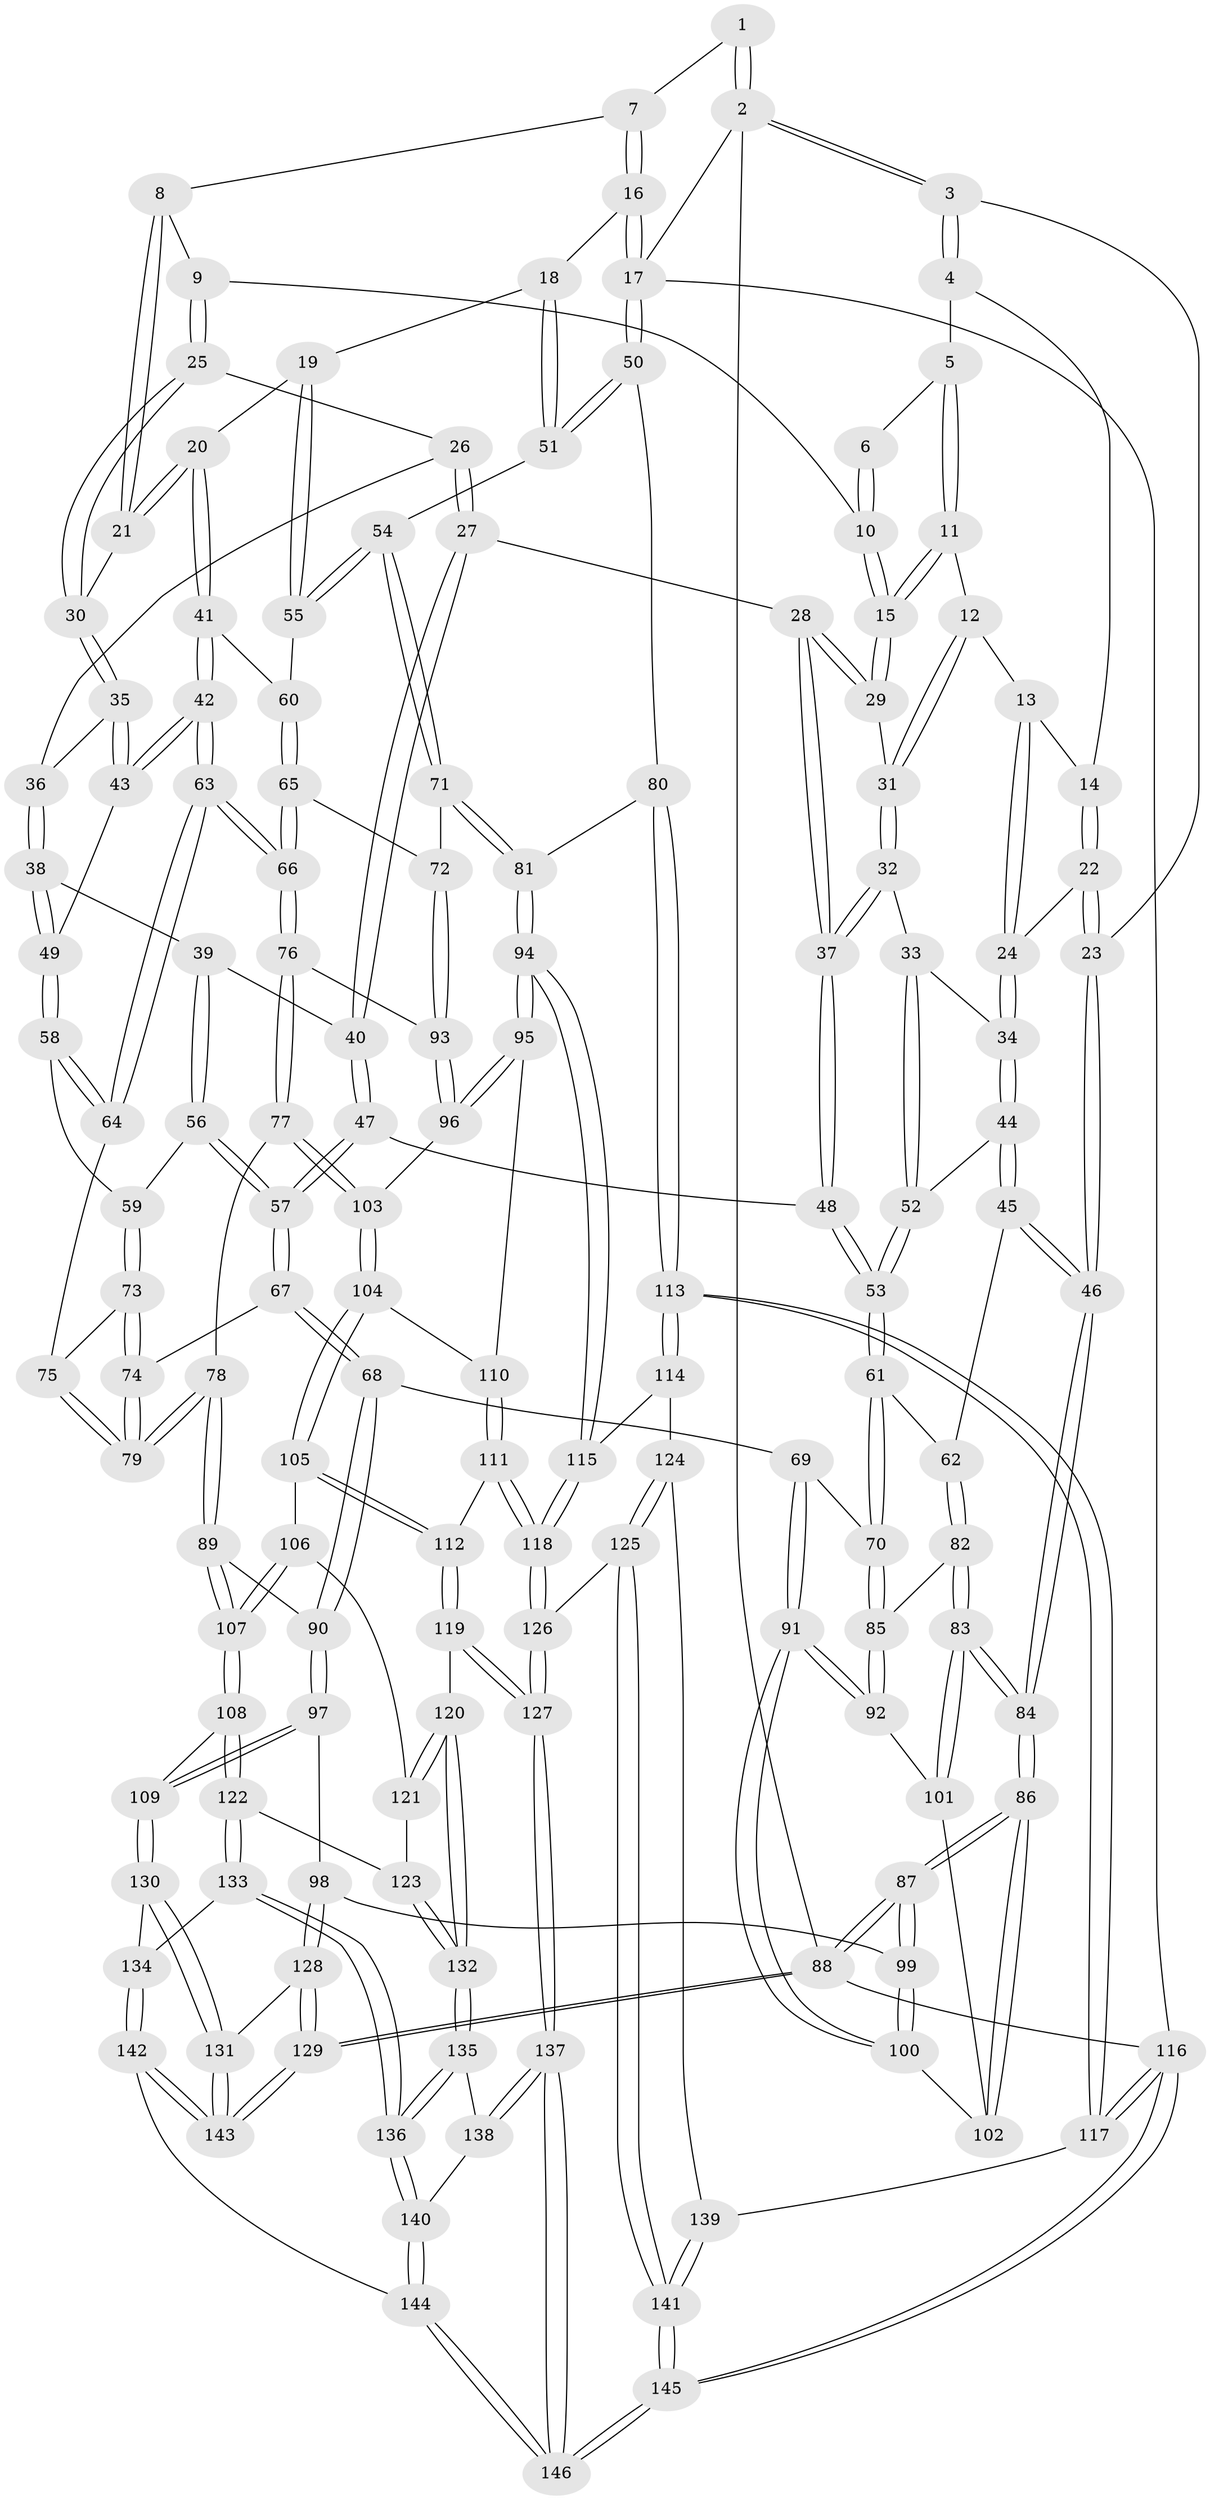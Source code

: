 // Generated by graph-tools (version 1.1) at 2025/27/03/15/25 16:27:56]
// undirected, 146 vertices, 362 edges
graph export_dot {
graph [start="1"]
  node [color=gray90,style=filled];
  1 [pos="+0.3510563942268049+0"];
  2 [pos="+0+0"];
  3 [pos="+0+0"];
  4 [pos="+0.12420844939804246+0.054915408763578276"];
  5 [pos="+0.23583001326472686+0.03683278015412607"];
  6 [pos="+0.31302562956200614+0"];
  7 [pos="+0.6305482683383904+0"];
  8 [pos="+0.6202871128092974+0"];
  9 [pos="+0.418491228751355+0.1536522247471342"];
  10 [pos="+0.3619091472365159+0.14142801887380502"];
  11 [pos="+0.2342492130378732+0.05413186148005319"];
  12 [pos="+0.19542527668858725+0.1626783175413627"];
  13 [pos="+0.14531827524209612+0.15714527192580371"];
  14 [pos="+0.12952827948555598+0.14677359733308723"];
  15 [pos="+0.32054315718224874+0.17412926070336876"];
  16 [pos="+1+0"];
  17 [pos="+1+0"];
  18 [pos="+0.8633328737166931+0.22751746942739107"];
  19 [pos="+0.8243349632240984+0.23991155041145523"];
  20 [pos="+0.7043647149482184+0.2293642516566391"];
  21 [pos="+0.6401327074887109+0.13362415974631656"];
  22 [pos="+0+0.14350867223297054"];
  23 [pos="+0+0"];
  24 [pos="+0.09221337313611679+0.2528941600335984"];
  25 [pos="+0.43233196074829816+0.18734825383753734"];
  26 [pos="+0.4260459083613605+0.209376430848285"];
  27 [pos="+0.33159162297917216+0.2541904169969521"];
  28 [pos="+0.3270168702239712+0.25033733502275707"];
  29 [pos="+0.30147836803629086+0.2050427794959858"];
  30 [pos="+0.5430566105552588+0.2113052935434908"];
  31 [pos="+0.2213239840809452+0.20269563845869543"];
  32 [pos="+0.21939523323511065+0.20702918954537547"];
  33 [pos="+0.15588189948810832+0.2796158497923447"];
  34 [pos="+0.09712549939289727+0.26489052187809564"];
  35 [pos="+0.5199907835390066+0.2642705961788467"];
  36 [pos="+0.4363636222603327+0.25178651550627534"];
  37 [pos="+0.25100630399259416+0.30954278989620965"];
  38 [pos="+0.41799461422983525+0.28940293966130975"];
  39 [pos="+0.37030766184192676+0.29700618649166577"];
  40 [pos="+0.3490565860192294+0.28596395087227383"];
  41 [pos="+0.6736818270216737+0.3284823910168568"];
  42 [pos="+0.628662299092672+0.37306022678672984"];
  43 [pos="+0.520495037503926+0.332349510691826"];
  44 [pos="+0.0424234181951736+0.33560657484582673"];
  45 [pos="+0.022568107899739304+0.35573056122001656"];
  46 [pos="+0+0.3608768680190752"];
  47 [pos="+0.2972466942517109+0.35862418203414975"];
  48 [pos="+0.23451455650741412+0.35973519221988354"];
  49 [pos="+0.4838130595850881+0.3513296614398201"];
  50 [pos="+1+0.3393315682965606"];
  51 [pos="+0.9675464056417713+0.30662048258537883"];
  52 [pos="+0.18136629485123584+0.33896127207922316"];
  53 [pos="+0.20434913481072975+0.37752901532869554"];
  54 [pos="+0.860416194064554+0.43232385791705874"];
  55 [pos="+0.8222689962737715+0.38698578938413863"];
  56 [pos="+0.390325336218094+0.3927255679881595"];
  57 [pos="+0.36120271119493846+0.41358228246851775"];
  58 [pos="+0.4647097656054051+0.3806908683020896"];
  59 [pos="+0.4514237220979826+0.38852813648306705"];
  60 [pos="+0.7448827641977519+0.3788749370380642"];
  61 [pos="+0.2011176858409121+0.38661024933197913"];
  62 [pos="+0.1260204016491559+0.4377571183770659"];
  63 [pos="+0.6255352063884203+0.4157377021907879"];
  64 [pos="+0.5172741662642836+0.4457140886219082"];
  65 [pos="+0.7495585470533+0.49399816709989486"];
  66 [pos="+0.6460479592439304+0.49470132799568"];
  67 [pos="+0.3449035178685193+0.4669188966612742"];
  68 [pos="+0.3122838440162927+0.502193251368301"];
  69 [pos="+0.3027131463413263+0.4999761414901729"];
  70 [pos="+0.2835056581204873+0.48546002711362524"];
  71 [pos="+0.8631040854656091+0.48283153099862947"];
  72 [pos="+0.7856492281572324+0.5064619276872963"];
  73 [pos="+0.4494654312235084+0.46086782532611453"];
  74 [pos="+0.4429686780218721+0.4871926561678733"];
  75 [pos="+0.5152681358442073+0.45221898899110907"];
  76 [pos="+0.6142179221187775+0.5546636287914641"];
  77 [pos="+0.5622896043085579+0.6006091881232205"];
  78 [pos="+0.5099267786849705+0.6011874503030636"];
  79 [pos="+0.5025608583720006+0.5775838604033073"];
  80 [pos="+1+0.5299595705311074"];
  81 [pos="+0.9503857958634172+0.5474047732049092"];
  82 [pos="+0.12288025543575881+0.4537924278536692"];
  83 [pos="+0+0.5173334519517736"];
  84 [pos="+0+0.5126497594268908"];
  85 [pos="+0.12681717411194315+0.5138330798975526"];
  86 [pos="+0+0.9539667754776591"];
  87 [pos="+0+1"];
  88 [pos="+0+1"];
  89 [pos="+0.5022893520654326+0.6061881874079381"];
  90 [pos="+0.32256917755152875+0.5267453295925958"];
  91 [pos="+0.1576079305555653+0.5980877570723979"];
  92 [pos="+0.12216421389648155+0.54781525829772"];
  93 [pos="+0.7614808929897352+0.6248247574099007"];
  94 [pos="+0.846687565679774+0.7057923179353603"];
  95 [pos="+0.8113195757521999+0.6857663067657228"];
  96 [pos="+0.7639551855456213+0.6314629689732224"];
  97 [pos="+0.283264416070517+0.7490471824517227"];
  98 [pos="+0.273912800633378+0.7496995042100152"];
  99 [pos="+0.21859089727229067+0.729035783041051"];
  100 [pos="+0.17712485987886614+0.6802500498522184"];
  101 [pos="+0+0.5659202596940558"];
  102 [pos="+0.055511304108379254+0.6816737553473825"];
  103 [pos="+0.6231421577653258+0.6878976452396223"];
  104 [pos="+0.6242321373639961+0.6914055975793033"];
  105 [pos="+0.6214481440263934+0.7335773320571715"];
  106 [pos="+0.590205319087486+0.7569237056519131"];
  107 [pos="+0.4270975302434992+0.7067270785875568"];
  108 [pos="+0.3768700585411707+0.761774858723653"];
  109 [pos="+0.3150612856054561+0.7578301209391477"];
  110 [pos="+0.7158708327865367+0.7149751322649324"];
  111 [pos="+0.6999714186190975+0.8207765044959604"];
  112 [pos="+0.6781217392339569+0.8156143078274292"];
  113 [pos="+1+0.8041480670946689"];
  114 [pos="+0.9134531660479072+0.7829201373360969"];
  115 [pos="+0.8570158839555639+0.7434261405869148"];
  116 [pos="+1+1"];
  117 [pos="+1+0.8953179500133415"];
  118 [pos="+0.743437668033819+0.84210974090435"];
  119 [pos="+0.5884475607424386+0.8746391505566273"];
  120 [pos="+0.5743364468197498+0.8716961662740794"];
  121 [pos="+0.5742273655766232+0.776715144463963"];
  122 [pos="+0.39525675255013837+0.7827479649451324"];
  123 [pos="+0.41041311020290283+0.790755827907608"];
  124 [pos="+0.8936738083226126+0.8933518556626374"];
  125 [pos="+0.7926187250692562+0.9418918747145449"];
  126 [pos="+0.7490000323371967+0.8921519199821891"];
  127 [pos="+0.6443329541352019+0.9604632183904337"];
  128 [pos="+0.21710189292378934+0.8847345036191673"];
  129 [pos="+0+1"];
  130 [pos="+0.31335907123565426+0.9444877671957406"];
  131 [pos="+0.280583428563986+0.9785982970655499"];
  132 [pos="+0.5248240864767034+0.8814212351758703"];
  133 [pos="+0.4019306165673964+0.9372063935411662"];
  134 [pos="+0.3851172235205097+0.9608759422328429"];
  135 [pos="+0.5217433430166052+0.8957219308380423"];
  136 [pos="+0.49728369424212127+0.9702656360958806"];
  137 [pos="+0.6400648179762999+0.9802259050797569"];
  138 [pos="+0.5729428650793501+0.9560915572310483"];
  139 [pos="+0.9366685787843906+0.9485282351213463"];
  140 [pos="+0.500893441342265+0.9864974749853092"];
  141 [pos="+0.8256008640191783+1"];
  142 [pos="+0.36791455407775564+1"];
  143 [pos="+0.21694388127717254+1"];
  144 [pos="+0.537666964997027+1"];
  145 [pos="+0.8092687627166241+1"];
  146 [pos="+0.6193261252862575+1"];
  1 -- 2;
  1 -- 2;
  1 -- 7;
  2 -- 3;
  2 -- 3;
  2 -- 17;
  2 -- 88;
  3 -- 4;
  3 -- 4;
  3 -- 23;
  4 -- 5;
  4 -- 14;
  5 -- 6;
  5 -- 11;
  5 -- 11;
  6 -- 10;
  6 -- 10;
  7 -- 8;
  7 -- 16;
  7 -- 16;
  8 -- 9;
  8 -- 21;
  8 -- 21;
  9 -- 10;
  9 -- 25;
  9 -- 25;
  10 -- 15;
  10 -- 15;
  11 -- 12;
  11 -- 15;
  11 -- 15;
  12 -- 13;
  12 -- 31;
  12 -- 31;
  13 -- 14;
  13 -- 24;
  13 -- 24;
  14 -- 22;
  14 -- 22;
  15 -- 29;
  15 -- 29;
  16 -- 17;
  16 -- 17;
  16 -- 18;
  17 -- 50;
  17 -- 50;
  17 -- 116;
  18 -- 19;
  18 -- 51;
  18 -- 51;
  19 -- 20;
  19 -- 55;
  19 -- 55;
  20 -- 21;
  20 -- 21;
  20 -- 41;
  20 -- 41;
  21 -- 30;
  22 -- 23;
  22 -- 23;
  22 -- 24;
  23 -- 46;
  23 -- 46;
  24 -- 34;
  24 -- 34;
  25 -- 26;
  25 -- 30;
  25 -- 30;
  26 -- 27;
  26 -- 27;
  26 -- 36;
  27 -- 28;
  27 -- 40;
  27 -- 40;
  28 -- 29;
  28 -- 29;
  28 -- 37;
  28 -- 37;
  29 -- 31;
  30 -- 35;
  30 -- 35;
  31 -- 32;
  31 -- 32;
  32 -- 33;
  32 -- 37;
  32 -- 37;
  33 -- 34;
  33 -- 52;
  33 -- 52;
  34 -- 44;
  34 -- 44;
  35 -- 36;
  35 -- 43;
  35 -- 43;
  36 -- 38;
  36 -- 38;
  37 -- 48;
  37 -- 48;
  38 -- 39;
  38 -- 49;
  38 -- 49;
  39 -- 40;
  39 -- 56;
  39 -- 56;
  40 -- 47;
  40 -- 47;
  41 -- 42;
  41 -- 42;
  41 -- 60;
  42 -- 43;
  42 -- 43;
  42 -- 63;
  42 -- 63;
  43 -- 49;
  44 -- 45;
  44 -- 45;
  44 -- 52;
  45 -- 46;
  45 -- 46;
  45 -- 62;
  46 -- 84;
  46 -- 84;
  47 -- 48;
  47 -- 57;
  47 -- 57;
  48 -- 53;
  48 -- 53;
  49 -- 58;
  49 -- 58;
  50 -- 51;
  50 -- 51;
  50 -- 80;
  51 -- 54;
  52 -- 53;
  52 -- 53;
  53 -- 61;
  53 -- 61;
  54 -- 55;
  54 -- 55;
  54 -- 71;
  54 -- 71;
  55 -- 60;
  56 -- 57;
  56 -- 57;
  56 -- 59;
  57 -- 67;
  57 -- 67;
  58 -- 59;
  58 -- 64;
  58 -- 64;
  59 -- 73;
  59 -- 73;
  60 -- 65;
  60 -- 65;
  61 -- 62;
  61 -- 70;
  61 -- 70;
  62 -- 82;
  62 -- 82;
  63 -- 64;
  63 -- 64;
  63 -- 66;
  63 -- 66;
  64 -- 75;
  65 -- 66;
  65 -- 66;
  65 -- 72;
  66 -- 76;
  66 -- 76;
  67 -- 68;
  67 -- 68;
  67 -- 74;
  68 -- 69;
  68 -- 90;
  68 -- 90;
  69 -- 70;
  69 -- 91;
  69 -- 91;
  70 -- 85;
  70 -- 85;
  71 -- 72;
  71 -- 81;
  71 -- 81;
  72 -- 93;
  72 -- 93;
  73 -- 74;
  73 -- 74;
  73 -- 75;
  74 -- 79;
  74 -- 79;
  75 -- 79;
  75 -- 79;
  76 -- 77;
  76 -- 77;
  76 -- 93;
  77 -- 78;
  77 -- 103;
  77 -- 103;
  78 -- 79;
  78 -- 79;
  78 -- 89;
  78 -- 89;
  80 -- 81;
  80 -- 113;
  80 -- 113;
  81 -- 94;
  81 -- 94;
  82 -- 83;
  82 -- 83;
  82 -- 85;
  83 -- 84;
  83 -- 84;
  83 -- 101;
  83 -- 101;
  84 -- 86;
  84 -- 86;
  85 -- 92;
  85 -- 92;
  86 -- 87;
  86 -- 87;
  86 -- 102;
  86 -- 102;
  87 -- 88;
  87 -- 88;
  87 -- 99;
  87 -- 99;
  88 -- 129;
  88 -- 129;
  88 -- 116;
  89 -- 90;
  89 -- 107;
  89 -- 107;
  90 -- 97;
  90 -- 97;
  91 -- 92;
  91 -- 92;
  91 -- 100;
  91 -- 100;
  92 -- 101;
  93 -- 96;
  93 -- 96;
  94 -- 95;
  94 -- 95;
  94 -- 115;
  94 -- 115;
  95 -- 96;
  95 -- 96;
  95 -- 110;
  96 -- 103;
  97 -- 98;
  97 -- 109;
  97 -- 109;
  98 -- 99;
  98 -- 128;
  98 -- 128;
  99 -- 100;
  99 -- 100;
  100 -- 102;
  101 -- 102;
  103 -- 104;
  103 -- 104;
  104 -- 105;
  104 -- 105;
  104 -- 110;
  105 -- 106;
  105 -- 112;
  105 -- 112;
  106 -- 107;
  106 -- 107;
  106 -- 121;
  107 -- 108;
  107 -- 108;
  108 -- 109;
  108 -- 122;
  108 -- 122;
  109 -- 130;
  109 -- 130;
  110 -- 111;
  110 -- 111;
  111 -- 112;
  111 -- 118;
  111 -- 118;
  112 -- 119;
  112 -- 119;
  113 -- 114;
  113 -- 114;
  113 -- 117;
  113 -- 117;
  114 -- 115;
  114 -- 124;
  115 -- 118;
  115 -- 118;
  116 -- 117;
  116 -- 117;
  116 -- 145;
  116 -- 145;
  117 -- 139;
  118 -- 126;
  118 -- 126;
  119 -- 120;
  119 -- 127;
  119 -- 127;
  120 -- 121;
  120 -- 121;
  120 -- 132;
  120 -- 132;
  121 -- 123;
  122 -- 123;
  122 -- 133;
  122 -- 133;
  123 -- 132;
  123 -- 132;
  124 -- 125;
  124 -- 125;
  124 -- 139;
  125 -- 126;
  125 -- 141;
  125 -- 141;
  126 -- 127;
  126 -- 127;
  127 -- 137;
  127 -- 137;
  128 -- 129;
  128 -- 129;
  128 -- 131;
  129 -- 143;
  129 -- 143;
  130 -- 131;
  130 -- 131;
  130 -- 134;
  131 -- 143;
  131 -- 143;
  132 -- 135;
  132 -- 135;
  133 -- 134;
  133 -- 136;
  133 -- 136;
  134 -- 142;
  134 -- 142;
  135 -- 136;
  135 -- 136;
  135 -- 138;
  136 -- 140;
  136 -- 140;
  137 -- 138;
  137 -- 138;
  137 -- 146;
  137 -- 146;
  138 -- 140;
  139 -- 141;
  139 -- 141;
  140 -- 144;
  140 -- 144;
  141 -- 145;
  141 -- 145;
  142 -- 143;
  142 -- 143;
  142 -- 144;
  144 -- 146;
  144 -- 146;
  145 -- 146;
  145 -- 146;
}
